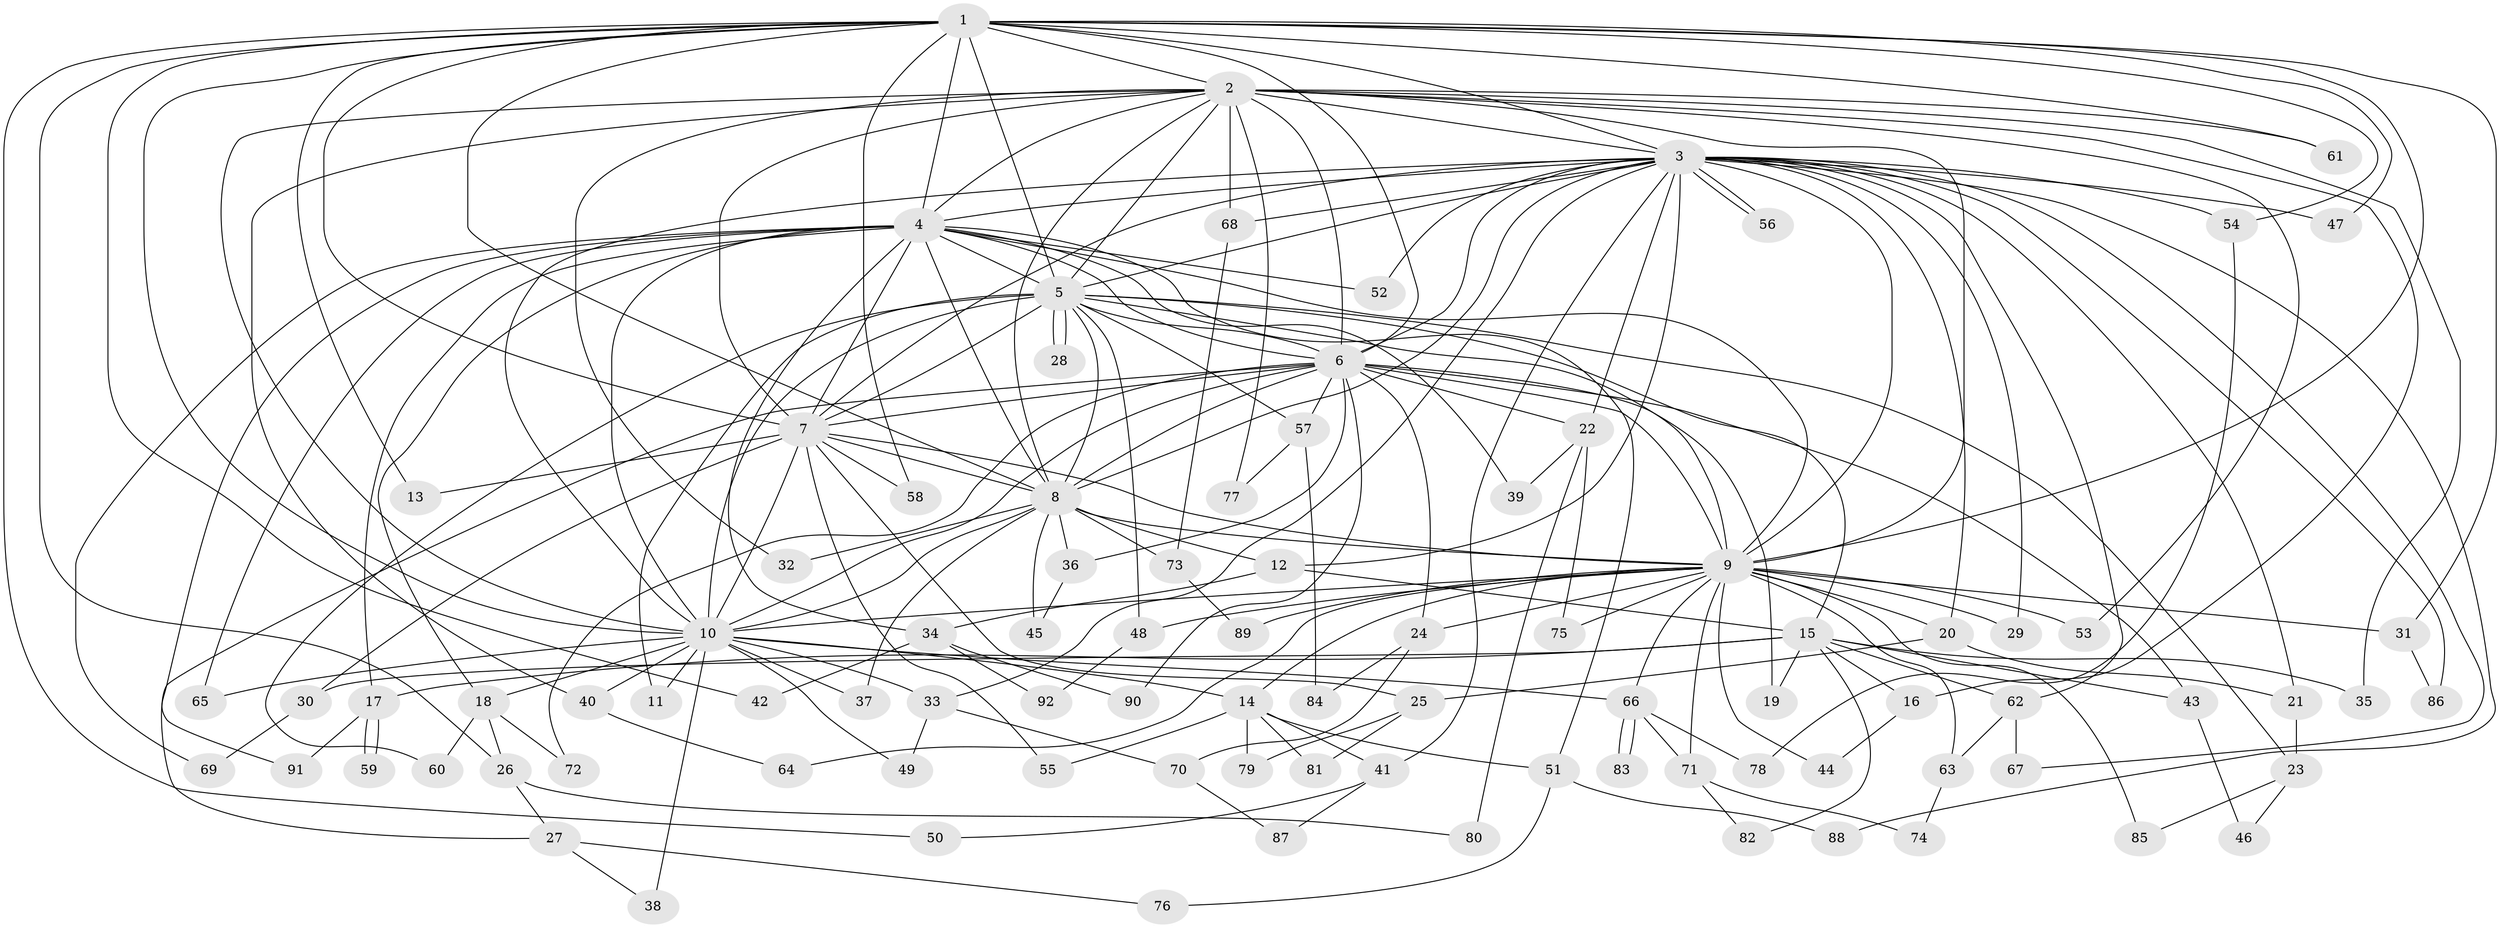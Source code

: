 // coarse degree distribution, {16: 0.029411764705882353, 15: 0.014705882352941176, 21: 0.014705882352941176, 20: 0.014705882352941176, 23: 0.014705882352941176, 18: 0.014705882352941176, 26: 0.014705882352941176, 2: 0.5147058823529411, 6: 0.014705882352941176, 7: 0.029411764705882353, 3: 0.14705882352941177, 5: 0.014705882352941176, 4: 0.16176470588235295}
// Generated by graph-tools (version 1.1) at 2025/41/03/06/25 10:41:41]
// undirected, 92 vertices, 209 edges
graph export_dot {
graph [start="1"]
  node [color=gray90,style=filled];
  1;
  2;
  3;
  4;
  5;
  6;
  7;
  8;
  9;
  10;
  11;
  12;
  13;
  14;
  15;
  16;
  17;
  18;
  19;
  20;
  21;
  22;
  23;
  24;
  25;
  26;
  27;
  28;
  29;
  30;
  31;
  32;
  33;
  34;
  35;
  36;
  37;
  38;
  39;
  40;
  41;
  42;
  43;
  44;
  45;
  46;
  47;
  48;
  49;
  50;
  51;
  52;
  53;
  54;
  55;
  56;
  57;
  58;
  59;
  60;
  61;
  62;
  63;
  64;
  65;
  66;
  67;
  68;
  69;
  70;
  71;
  72;
  73;
  74;
  75;
  76;
  77;
  78;
  79;
  80;
  81;
  82;
  83;
  84;
  85;
  86;
  87;
  88;
  89;
  90;
  91;
  92;
  1 -- 2;
  1 -- 3;
  1 -- 4;
  1 -- 5;
  1 -- 6;
  1 -- 7;
  1 -- 8;
  1 -- 9;
  1 -- 10;
  1 -- 13;
  1 -- 26;
  1 -- 31;
  1 -- 42;
  1 -- 47;
  1 -- 50;
  1 -- 54;
  1 -- 58;
  1 -- 61;
  2 -- 3;
  2 -- 4;
  2 -- 5;
  2 -- 6;
  2 -- 7;
  2 -- 8;
  2 -- 9;
  2 -- 10;
  2 -- 16;
  2 -- 32;
  2 -- 35;
  2 -- 40;
  2 -- 53;
  2 -- 61;
  2 -- 68;
  2 -- 77;
  3 -- 4;
  3 -- 5;
  3 -- 6;
  3 -- 7;
  3 -- 8;
  3 -- 9;
  3 -- 10;
  3 -- 12;
  3 -- 20;
  3 -- 21;
  3 -- 22;
  3 -- 29;
  3 -- 33;
  3 -- 41;
  3 -- 47;
  3 -- 52;
  3 -- 54;
  3 -- 56;
  3 -- 56;
  3 -- 62;
  3 -- 67;
  3 -- 68;
  3 -- 86;
  3 -- 88;
  4 -- 5;
  4 -- 6;
  4 -- 7;
  4 -- 8;
  4 -- 9;
  4 -- 10;
  4 -- 17;
  4 -- 18;
  4 -- 34;
  4 -- 39;
  4 -- 51;
  4 -- 52;
  4 -- 65;
  4 -- 69;
  4 -- 91;
  5 -- 6;
  5 -- 7;
  5 -- 8;
  5 -- 9;
  5 -- 10;
  5 -- 11;
  5 -- 15;
  5 -- 23;
  5 -- 28;
  5 -- 28;
  5 -- 48;
  5 -- 57;
  5 -- 60;
  6 -- 7;
  6 -- 8;
  6 -- 9;
  6 -- 10;
  6 -- 19;
  6 -- 22;
  6 -- 24;
  6 -- 27;
  6 -- 36;
  6 -- 43;
  6 -- 57;
  6 -- 72;
  6 -- 90;
  7 -- 8;
  7 -- 9;
  7 -- 10;
  7 -- 13;
  7 -- 25;
  7 -- 30;
  7 -- 55;
  7 -- 58;
  8 -- 9;
  8 -- 10;
  8 -- 12;
  8 -- 32;
  8 -- 36;
  8 -- 37;
  8 -- 45;
  8 -- 73;
  9 -- 10;
  9 -- 14;
  9 -- 20;
  9 -- 24;
  9 -- 29;
  9 -- 31;
  9 -- 44;
  9 -- 48;
  9 -- 53;
  9 -- 63;
  9 -- 64;
  9 -- 66;
  9 -- 71;
  9 -- 75;
  9 -- 85;
  9 -- 89;
  10 -- 11;
  10 -- 14;
  10 -- 18;
  10 -- 33;
  10 -- 37;
  10 -- 38;
  10 -- 40;
  10 -- 49;
  10 -- 65;
  10 -- 66;
  12 -- 15;
  12 -- 34;
  14 -- 41;
  14 -- 51;
  14 -- 55;
  14 -- 79;
  14 -- 81;
  15 -- 16;
  15 -- 17;
  15 -- 19;
  15 -- 30;
  15 -- 35;
  15 -- 43;
  15 -- 62;
  15 -- 82;
  16 -- 44;
  17 -- 59;
  17 -- 59;
  17 -- 91;
  18 -- 26;
  18 -- 60;
  18 -- 72;
  20 -- 21;
  20 -- 25;
  21 -- 23;
  22 -- 39;
  22 -- 75;
  22 -- 80;
  23 -- 46;
  23 -- 85;
  24 -- 70;
  24 -- 84;
  25 -- 79;
  25 -- 81;
  26 -- 27;
  26 -- 80;
  27 -- 38;
  27 -- 76;
  30 -- 69;
  31 -- 86;
  33 -- 49;
  33 -- 70;
  34 -- 42;
  34 -- 90;
  34 -- 92;
  36 -- 45;
  40 -- 64;
  41 -- 50;
  41 -- 87;
  43 -- 46;
  48 -- 92;
  51 -- 76;
  51 -- 88;
  54 -- 78;
  57 -- 77;
  57 -- 84;
  62 -- 63;
  62 -- 67;
  63 -- 74;
  66 -- 71;
  66 -- 78;
  66 -- 83;
  66 -- 83;
  68 -- 73;
  70 -- 87;
  71 -- 74;
  71 -- 82;
  73 -- 89;
}
